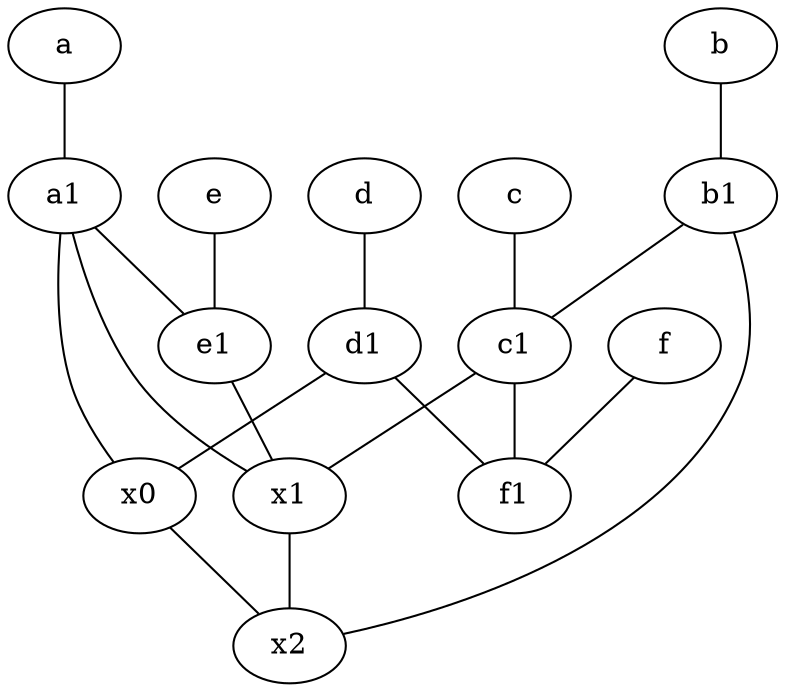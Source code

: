 graph {
	node [labelfontsize=50]
	e1 [labelfontsize=50 pos="7,7!"]
	x1 [labelfontsize=50]
	b1 [labelfontsize=50 pos="9,4!"]
	a [labelfontsize=50 pos="8,2!"]
	c1 [labelfontsize=50 pos="4.5,3!"]
	x0 [labelfontsize=50]
	a1 [labelfontsize=50 pos="8,3!"]
	e [labelfontsize=50 pos="7,9!"]
	f1 [labelfontsize=50 pos="3,8!"]
	f [labelfontsize=50 pos="3,9!"]
	x2 [labelfontsize=50]
	c [labelfontsize=50 pos="4.5,2!"]
	b [labelfontsize=50 pos="10,4!"]
	d [labelfontsize=50 pos="2,5!"]
	d1 [labelfontsize=50 pos="3,5!"]
	e1 -- x1
	e -- e1
	c1 -- f1
	c -- c1
	b -- b1
	d1 -- x0
	a1 -- x1
	b1 -- c1
	f -- f1
	a1 -- e1
	x1 -- x2
	x0 -- x2
	a -- a1
	b1 -- x2
	c1 -- x1
	d1 -- f1
	a1 -- x0
	d -- d1
}

